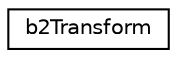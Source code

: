 digraph "Graphical Class Hierarchy"
{
 // LATEX_PDF_SIZE
  edge [fontname="Helvetica",fontsize="10",labelfontname="Helvetica",labelfontsize="10"];
  node [fontname="Helvetica",fontsize="10",shape=record];
  rankdir="LR";
  Node0 [label="b2Transform",height=0.2,width=0.4,color="black", fillcolor="white", style="filled",URL="$structb2Transform.html",tooltip=" "];
}

